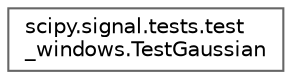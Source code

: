 digraph "Graphical Class Hierarchy"
{
 // LATEX_PDF_SIZE
  bgcolor="transparent";
  edge [fontname=Helvetica,fontsize=10,labelfontname=Helvetica,labelfontsize=10];
  node [fontname=Helvetica,fontsize=10,shape=box,height=0.2,width=0.4];
  rankdir="LR";
  Node0 [id="Node000000",label="scipy.signal.tests.test\l_windows.TestGaussian",height=0.2,width=0.4,color="grey40", fillcolor="white", style="filled",URL="$d0/d36/classscipy_1_1signal_1_1tests_1_1test__windows_1_1TestGaussian.html",tooltip=" "];
}

